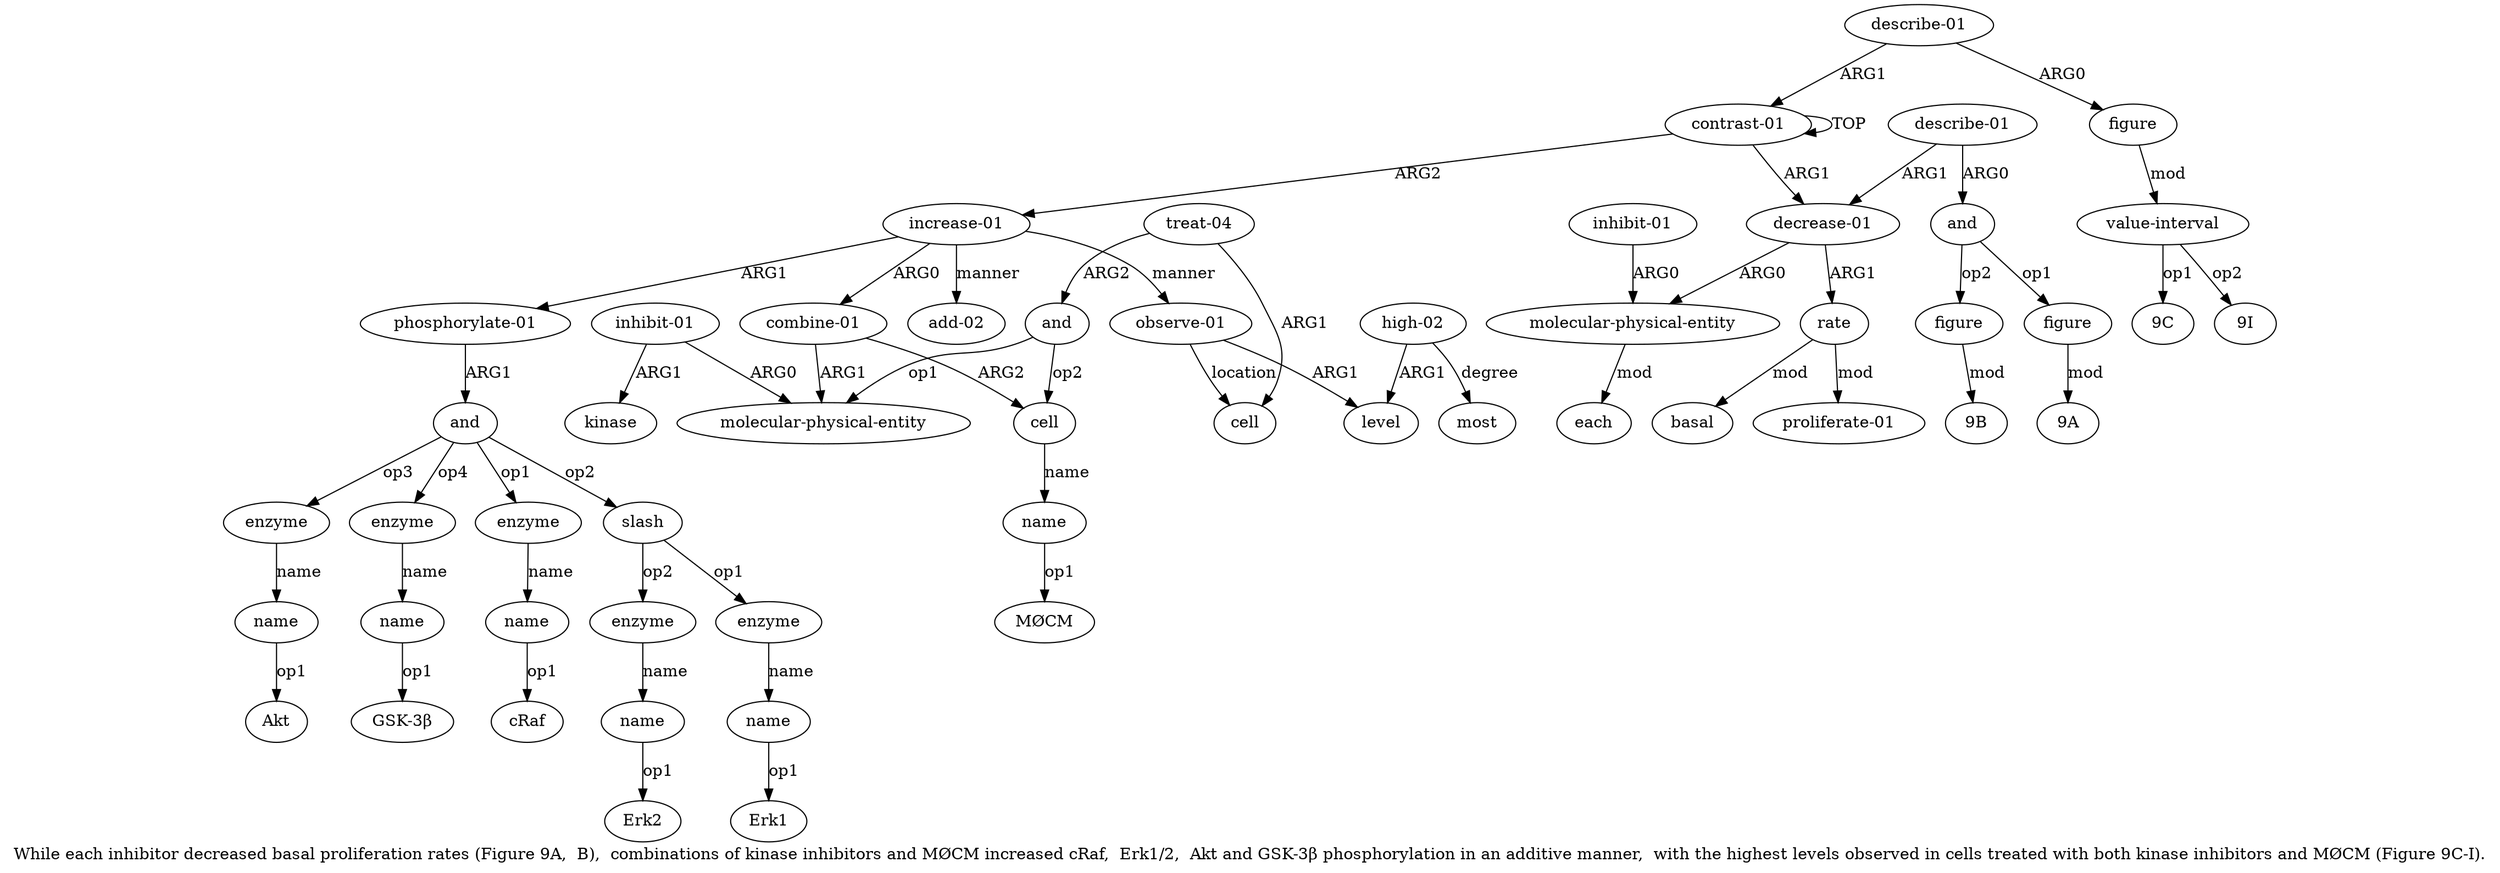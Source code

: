 digraph  {
	graph [label="While each inhibitor decreased basal proliferation rates (Figure 9A,  B),  combinations of kinase inhibitors and MØCM increased \
cRaf,  Erk1/2,  Akt and GSK-3β phosphorylation in an additive manner,  with the highest levels observed in cells treated with both \
kinase inhibitors and MØCM (Figure 9C-I)."];
	node [label="\N"];
	a20	 [color=black,
		gold_ind=20,
		gold_label=and,
		label=and,
		test_ind=20,
		test_label=and];
	a21	 [color=black,
		gold_ind=21,
		gold_label=enzyme,
		label=enzyme,
		test_ind=21,
		test_label=enzyme];
	a20 -> a21 [key=0,
	color=black,
	gold_label=op1,
	label=op1,
	test_label=op1];
a23 [color=black,
	gold_ind=23,
	gold_label=slash,
	label=slash,
	test_ind=23,
	test_label=slash];
a20 -> a23 [key=0,
color=black,
gold_label=op2,
label=op2,
test_label=op2];
a28 [color=black,
gold_ind=28,
gold_label=enzyme,
label=enzyme,
test_ind=28,
test_label=enzyme];
a20 -> a28 [key=0,
color=black,
gold_label=op3,
label=op3,
test_label=op3];
a30 [color=black,
gold_ind=30,
gold_label=enzyme,
label=enzyme,
test_ind=30,
test_label=enzyme];
a20 -> a30 [key=0,
color=black,
gold_label=op4,
label=op4,
test_label=op4];
a22 [color=black,
gold_ind=22,
gold_label=name,
label=name,
test_ind=22,
test_label=name];
a21 -> a22 [key=0,
color=black,
gold_label=name,
label=name,
test_label=name];
"a22 cRaf" [color=black,
gold_ind=-1,
gold_label=cRaf,
label=cRaf,
test_ind=-1,
test_label=cRaf];
a22 -> "a22 cRaf" [key=0,
color=black,
gold_label=op1,
label=op1,
test_label=op1];
a24 [color=black,
gold_ind=24,
gold_label=enzyme,
label=enzyme,
test_ind=24,
test_label=enzyme];
a23 -> a24 [key=0,
color=black,
gold_label=op1,
label=op1,
test_label=op1];
a26 [color=black,
gold_ind=26,
gold_label=enzyme,
label=enzyme,
test_ind=26,
test_label=enzyme];
a23 -> a26 [key=0,
color=black,
gold_label=op2,
label=op2,
test_label=op2];
a25 [color=black,
gold_ind=25,
gold_label=name,
label=name,
test_ind=25,
test_label=name];
a24 -> a25 [key=0,
color=black,
gold_label=name,
label=name,
test_label=name];
"a25 Erk1" [color=black,
gold_ind=-1,
gold_label=Erk1,
label=Erk1,
test_ind=-1,
test_label=Erk1];
a25 -> "a25 Erk1" [key=0,
color=black,
gold_label=op1,
label=op1,
test_label=op1];
a27 [color=black,
gold_ind=27,
gold_label=name,
label=name,
test_ind=27,
test_label=name];
a26 -> a27 [key=0,
color=black,
gold_label=name,
label=name,
test_label=name];
"a27 Erk2" [color=black,
gold_ind=-1,
gold_label=Erk2,
label=Erk2,
test_ind=-1,
test_label=Erk2];
a27 -> "a27 Erk2" [key=0,
color=black,
gold_label=op1,
label=op1,
test_label=op1];
a29 [color=black,
gold_ind=29,
gold_label=name,
label=name,
test_ind=29,
test_label=name];
a28 -> a29 [key=0,
color=black,
gold_label=name,
label=name,
test_label=name];
"a29 Akt" [color=black,
gold_ind=-1,
gold_label=Akt,
label=Akt,
test_ind=-1,
test_label=Akt];
a29 -> "a29 Akt" [key=0,
color=black,
gold_label=op1,
label=op1,
test_label=op1];
"a11 9B" [color=black,
gold_ind=-1,
gold_label="9B",
label="9B",
test_ind=-1,
test_label="9B"];
a31 [color=black,
gold_ind=31,
gold_label=name,
label=name,
test_ind=31,
test_label=name];
"a31 GSK-3β" [color=black,
gold_ind=-1,
gold_label="GSK-3β",
label="GSK-3β",
test_ind=-1,
test_label="GSK-3β"];
a31 -> "a31 GSK-3β" [key=0,
color=black,
gold_label=op1,
label=op1,
test_label=op1];
a30 -> a31 [key=0,
color=black,
gold_label=name,
label=name,
test_label=name];
a37 [color=black,
gold_ind=37,
gold_label=cell,
label=cell,
test_ind=37,
test_label=cell];
a36 [color=black,
gold_ind=36,
gold_label=most,
label=most,
test_ind=36,
test_label=most];
a33 [color=black,
gold_ind=33,
gold_label="observe-01",
label="observe-01",
test_ind=33,
test_label="observe-01"];
a33 -> a37 [key=0,
color=black,
gold_label=location,
label=location,
test_label=location];
a34 [color=black,
gold_ind=34,
gold_label=level,
label=level,
test_ind=34,
test_label=level];
a33 -> a34 [key=0,
color=black,
gold_label=ARG1,
label=ARG1,
test_label=ARG1];
a35 [color=black,
gold_ind=35,
gold_label="high-02",
label="high-02",
test_ind=35,
test_label="high-02"];
a35 -> a36 [key=0,
color=black,
gold_label=degree,
label=degree,
test_label=degree];
a35 -> a34 [key=0,
color=black,
gold_label=ARG1,
label=ARG1,
test_label=ARG1];
"a42 9C" [color=black,
gold_ind=-1,
gold_label="9C",
label="9C",
test_ind=-1,
test_label="9C"];
"a42 9I" [color=black,
gold_ind=-1,
gold_label="9I",
label="9I",
test_ind=-1,
test_label="9I"];
"a10 9A" [color=black,
gold_ind=-1,
gold_label="9A",
label="9A",
test_ind=-1,
test_label="9A"];
a32 [color=black,
gold_ind=32,
gold_label="add-02",
label="add-02",
test_ind=32,
test_label="add-02"];
a15 [color=black,
gold_ind=15,
gold_label="inhibit-01",
label="inhibit-01",
test_ind=15,
test_label="inhibit-01"];
a14 [color=black,
gold_ind=14,
gold_label="molecular-physical-entity",
label="molecular-physical-entity",
test_ind=14,
test_label="molecular-physical-entity"];
a15 -> a14 [key=0,
color=black,
gold_label=ARG0,
label=ARG0,
test_label=ARG0];
a16 [color=black,
gold_ind=16,
gold_label=kinase,
label=kinase,
test_ind=16,
test_label=kinase];
a15 -> a16 [key=0,
color=black,
gold_label=ARG1,
label=ARG1,
test_label=ARG1];
a17 [color=black,
gold_ind=17,
gold_label=cell,
label=cell,
test_ind=17,
test_label=cell];
a18 [color=black,
gold_ind=18,
gold_label=name,
label=name,
test_ind=18,
test_label=name];
a17 -> a18 [key=0,
color=black,
gold_label=name,
label=name,
test_label=name];
a11 [color=black,
gold_ind=11,
gold_label=figure,
label=figure,
test_ind=11,
test_label=figure];
a11 -> "a11 9B" [key=0,
color=black,
gold_label=mod,
label=mod,
test_label=mod];
a10 [color=black,
gold_ind=10,
gold_label=figure,
label=figure,
test_ind=10,
test_label=figure];
a10 -> "a10 9A" [key=0,
color=black,
gold_label=mod,
label=mod,
test_label=mod];
a13 [color=black,
gold_ind=13,
gold_label="combine-01",
label="combine-01",
test_ind=13,
test_label="combine-01"];
a13 -> a14 [key=0,
color=black,
gold_label=ARG1,
label=ARG1,
test_label=ARG1];
a13 -> a17 [key=0,
color=black,
gold_label=ARG2,
label=ARG2,
test_label=ARG2];
a12 [color=black,
gold_ind=12,
gold_label="increase-01",
label="increase-01",
test_ind=12,
test_label="increase-01"];
a12 -> a33 [key=0,
color=black,
gold_label=manner,
label=manner,
test_label=manner];
a12 -> a32 [key=0,
color=black,
gold_label=manner,
label=manner,
test_label=manner];
a12 -> a13 [key=0,
color=black,
gold_label=ARG0,
label=ARG0,
test_label=ARG0];
a19 [color=black,
gold_ind=19,
gold_label="phosphorylate-01",
label="phosphorylate-01",
test_ind=19,
test_label="phosphorylate-01"];
a12 -> a19 [key=0,
color=black,
gold_label=ARG1,
label=ARG1,
test_label=ARG1];
a39 [color=black,
gold_ind=39,
gold_label=and,
label=and,
test_ind=39,
test_label=and];
a39 -> a14 [key=0,
color=black,
gold_label=op1,
label=op1,
test_label=op1];
a39 -> a17 [key=0,
color=black,
gold_label=op2,
label=op2,
test_label=op2];
a38 [color=black,
gold_ind=38,
gold_label="treat-04",
label="treat-04",
test_ind=38,
test_label="treat-04"];
a38 -> a37 [key=0,
color=black,
gold_label=ARG1,
label=ARG1,
test_label=ARG1];
a38 -> a39 [key=0,
color=black,
gold_label=ARG2,
label=ARG2,
test_label=ARG2];
a19 -> a20 [key=0,
color=black,
gold_label=ARG1,
label=ARG1,
test_label=ARG1];
"a18 MØCM" [color=black,
gold_ind=-1,
gold_label=MØCM,
label=MØCM,
test_ind=-1,
test_label=MØCM];
a18 -> "a18 MØCM" [key=0,
color=black,
gold_label=op1,
label=op1,
test_label=op1];
a1 [color=black,
gold_ind=1,
gold_label="decrease-01",
label="decrease-01",
test_ind=1,
test_label="decrease-01"];
a2 [color=black,
gold_ind=2,
gold_label="molecular-physical-entity",
label="molecular-physical-entity",
test_ind=2,
test_label="molecular-physical-entity"];
a1 -> a2 [key=0,
color=black,
gold_label=ARG0,
label=ARG0,
test_label=ARG0];
a5 [color=black,
gold_ind=5,
gold_label=rate,
label=rate,
test_ind=5,
test_label=rate];
a1 -> a5 [key=0,
color=black,
gold_label=ARG1,
label=ARG1,
test_label=ARG1];
a0 [color=black,
gold_ind=0,
gold_label="contrast-01",
label="contrast-01",
test_ind=0,
test_label="contrast-01"];
a0 -> a12 [key=0,
color=black,
gold_label=ARG2,
label=ARG2,
test_label=ARG2];
a0 -> a1 [key=0,
color=black,
gold_label=ARG1,
label=ARG1,
test_label=ARG1];
a0 -> a0 [key=0,
color=black,
gold_label=TOP,
label=TOP,
test_label=TOP];
a3 [color=black,
gold_ind=3,
gold_label="inhibit-01",
label="inhibit-01",
test_ind=3,
test_label="inhibit-01"];
a3 -> a2 [key=0,
color=black,
gold_label=ARG0,
label=ARG0,
test_label=ARG0];
a4 [color=black,
gold_ind=4,
gold_label=each,
label=each,
test_ind=4,
test_label=each];
a2 -> a4 [key=0,
color=black,
gold_label=mod,
label=mod,
test_label=mod];
a7 [color=black,
gold_ind=7,
gold_label=basal,
label=basal,
test_ind=7,
test_label=basal];
a5 -> a7 [key=0,
color=black,
gold_label=mod,
label=mod,
test_label=mod];
a6 [color=black,
gold_ind=6,
gold_label="proliferate-01",
label="proliferate-01",
test_ind=6,
test_label="proliferate-01"];
a5 -> a6 [key=0,
color=black,
gold_label=mod,
label=mod,
test_label=mod];
a9 [color=black,
gold_ind=9,
gold_label=and,
label=and,
test_ind=9,
test_label=and];
a9 -> a11 [key=0,
color=black,
gold_label=op2,
label=op2,
test_label=op2];
a9 -> a10 [key=0,
color=black,
gold_label=op1,
label=op1,
test_label=op1];
a8 [color=black,
gold_ind=8,
gold_label="describe-01",
label="describe-01",
test_ind=8,
test_label="describe-01"];
a8 -> a1 [key=0,
color=black,
gold_label=ARG1,
label=ARG1,
test_label=ARG1];
a8 -> a9 [key=0,
color=black,
gold_label=ARG0,
label=ARG0,
test_label=ARG0];
a42 [color=black,
gold_ind=42,
gold_label="value-interval",
label="value-interval",
test_ind=42,
test_label="value-interval"];
a42 -> "a42 9C" [key=0,
color=black,
gold_label=op1,
label=op1,
test_label=op1];
a42 -> "a42 9I" [key=0,
color=black,
gold_label=op2,
label=op2,
test_label=op2];
a40 [color=black,
gold_ind=40,
gold_label="describe-01",
label="describe-01",
test_ind=40,
test_label="describe-01"];
a40 -> a0 [key=0,
color=black,
gold_label=ARG1,
label=ARG1,
test_label=ARG1];
a41 [color=black,
gold_ind=41,
gold_label=figure,
label=figure,
test_ind=41,
test_label=figure];
a40 -> a41 [key=0,
color=black,
gold_label=ARG0,
label=ARG0,
test_label=ARG0];
a41 -> a42 [key=0,
color=black,
gold_label=mod,
label=mod,
test_label=mod];
}
